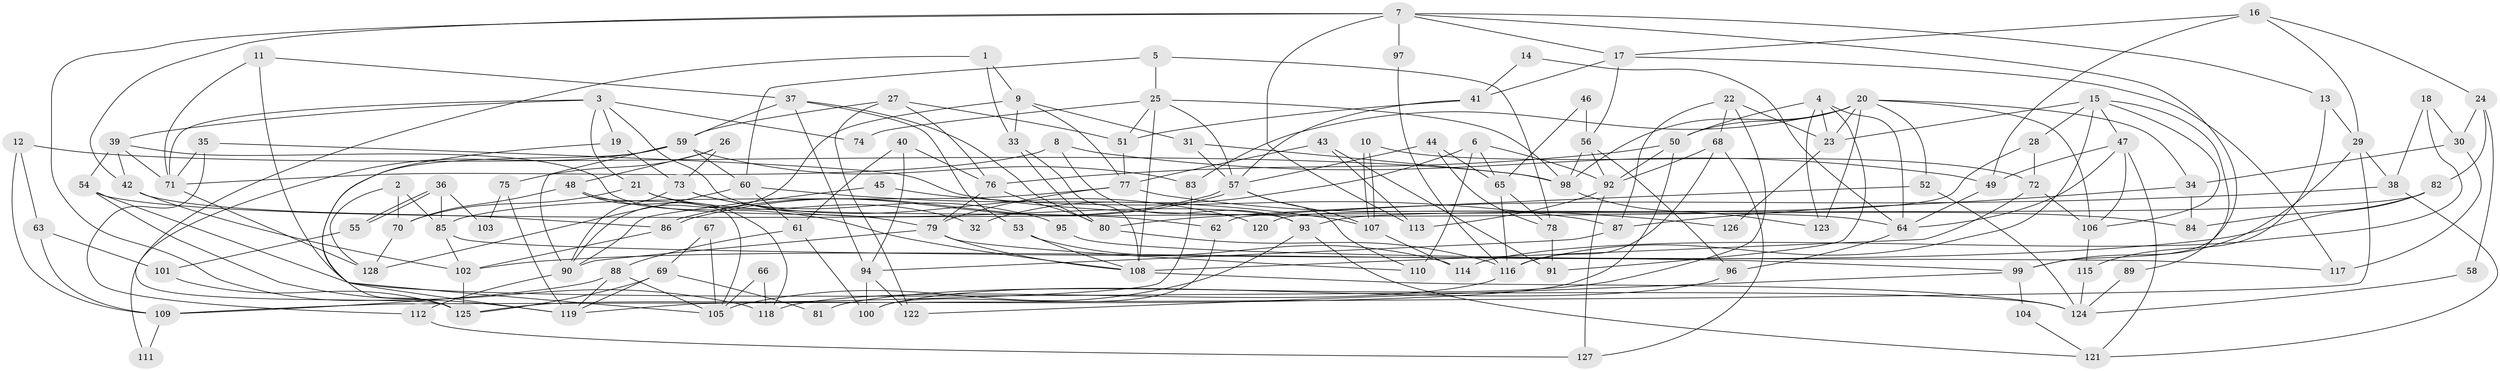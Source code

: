 // coarse degree distribution, {12: 0.038461538461538464, 6: 0.11538461538461539, 8: 0.1346153846153846, 5: 0.1346153846153846, 11: 0.019230769230769232, 10: 0.038461538461538464, 7: 0.09615384615384616, 2: 0.15384615384615385, 4: 0.11538461538461539, 14: 0.019230769230769232, 3: 0.09615384615384616, 13: 0.019230769230769232, 9: 0.019230769230769232}
// Generated by graph-tools (version 1.1) at 2025/51/03/04/25 22:51:19]
// undirected, 128 vertices, 256 edges
graph export_dot {
  node [color=gray90,style=filled];
  1;
  2;
  3;
  4;
  5;
  6;
  7;
  8;
  9;
  10;
  11;
  12;
  13;
  14;
  15;
  16;
  17;
  18;
  19;
  20;
  21;
  22;
  23;
  24;
  25;
  26;
  27;
  28;
  29;
  30;
  31;
  32;
  33;
  34;
  35;
  36;
  37;
  38;
  39;
  40;
  41;
  42;
  43;
  44;
  45;
  46;
  47;
  48;
  49;
  50;
  51;
  52;
  53;
  54;
  55;
  56;
  57;
  58;
  59;
  60;
  61;
  62;
  63;
  64;
  65;
  66;
  67;
  68;
  69;
  70;
  71;
  72;
  73;
  74;
  75;
  76;
  77;
  78;
  79;
  80;
  81;
  82;
  83;
  84;
  85;
  86;
  87;
  88;
  89;
  90;
  91;
  92;
  93;
  94;
  95;
  96;
  97;
  98;
  99;
  100;
  101;
  102;
  103;
  104;
  105;
  106;
  107;
  108;
  109;
  110;
  111;
  112;
  113;
  114;
  115;
  116;
  117;
  118;
  119;
  120;
  121;
  122;
  123;
  124;
  125;
  126;
  127;
  128;
  1 -- 9;
  1 -- 33;
  1 -- 125;
  2 -- 70;
  2 -- 85;
  2 -- 128;
  3 -- 71;
  3 -- 39;
  3 -- 19;
  3 -- 21;
  3 -- 74;
  3 -- 93;
  4 -- 50;
  4 -- 64;
  4 -- 23;
  4 -- 91;
  4 -- 123;
  5 -- 25;
  5 -- 60;
  5 -- 78;
  6 -- 65;
  6 -- 92;
  6 -- 32;
  6 -- 110;
  7 -- 119;
  7 -- 113;
  7 -- 13;
  7 -- 17;
  7 -- 42;
  7 -- 97;
  7 -- 99;
  8 -- 71;
  8 -- 93;
  8 -- 49;
  9 -- 90;
  9 -- 31;
  9 -- 33;
  9 -- 77;
  10 -- 72;
  10 -- 107;
  10 -- 107;
  11 -- 71;
  11 -- 37;
  11 -- 105;
  12 -- 109;
  12 -- 98;
  12 -- 63;
  13 -- 29;
  13 -- 115;
  14 -- 64;
  14 -- 41;
  15 -- 23;
  15 -- 106;
  15 -- 28;
  15 -- 47;
  15 -- 89;
  15 -- 116;
  16 -- 49;
  16 -- 17;
  16 -- 24;
  16 -- 29;
  17 -- 56;
  17 -- 41;
  17 -- 117;
  18 -- 38;
  18 -- 114;
  18 -- 30;
  19 -- 119;
  19 -- 73;
  20 -- 106;
  20 -- 52;
  20 -- 23;
  20 -- 34;
  20 -- 50;
  20 -- 83;
  20 -- 98;
  20 -- 123;
  21 -- 70;
  21 -- 32;
  21 -- 62;
  22 -- 23;
  22 -- 87;
  22 -- 68;
  22 -- 81;
  23 -- 126;
  24 -- 82;
  24 -- 30;
  24 -- 58;
  25 -- 98;
  25 -- 51;
  25 -- 57;
  25 -- 74;
  25 -- 108;
  26 -- 48;
  26 -- 73;
  26 -- 75;
  27 -- 51;
  27 -- 59;
  27 -- 76;
  27 -- 122;
  28 -- 72;
  28 -- 120;
  29 -- 99;
  29 -- 38;
  29 -- 109;
  30 -- 34;
  30 -- 117;
  31 -- 98;
  31 -- 57;
  33 -- 108;
  33 -- 80;
  34 -- 84;
  34 -- 87;
  35 -- 84;
  35 -- 112;
  35 -- 71;
  36 -- 85;
  36 -- 55;
  36 -- 55;
  36 -- 103;
  37 -- 59;
  37 -- 80;
  37 -- 53;
  37 -- 94;
  38 -- 80;
  38 -- 121;
  39 -- 79;
  39 -- 42;
  39 -- 54;
  39 -- 71;
  40 -- 61;
  40 -- 76;
  40 -- 94;
  41 -- 57;
  41 -- 51;
  42 -- 102;
  42 -- 86;
  43 -- 77;
  43 -- 91;
  43 -- 113;
  44 -- 57;
  44 -- 78;
  44 -- 65;
  45 -- 90;
  45 -- 87;
  46 -- 65;
  46 -- 56;
  47 -- 64;
  47 -- 49;
  47 -- 106;
  47 -- 121;
  48 -- 105;
  48 -- 108;
  48 -- 70;
  48 -- 118;
  49 -- 64;
  50 -- 76;
  50 -- 92;
  50 -- 125;
  51 -- 77;
  52 -- 124;
  52 -- 62;
  53 -- 108;
  53 -- 114;
  54 -- 118;
  54 -- 64;
  54 -- 124;
  55 -- 101;
  56 -- 92;
  56 -- 98;
  56 -- 96;
  57 -- 86;
  57 -- 86;
  57 -- 107;
  57 -- 110;
  58 -- 124;
  59 -- 125;
  59 -- 60;
  59 -- 83;
  59 -- 90;
  59 -- 111;
  60 -- 128;
  60 -- 107;
  60 -- 61;
  61 -- 100;
  61 -- 88;
  62 -- 100;
  63 -- 109;
  63 -- 101;
  64 -- 96;
  65 -- 116;
  65 -- 78;
  66 -- 105;
  66 -- 118;
  67 -- 105;
  67 -- 69;
  68 -- 116;
  68 -- 92;
  68 -- 127;
  69 -- 119;
  69 -- 125;
  69 -- 81;
  70 -- 128;
  71 -- 128;
  72 -- 108;
  72 -- 106;
  73 -- 90;
  73 -- 95;
  73 -- 120;
  75 -- 119;
  75 -- 103;
  76 -- 79;
  76 -- 80;
  77 -- 85;
  77 -- 79;
  77 -- 126;
  78 -- 91;
  79 -- 110;
  79 -- 90;
  79 -- 108;
  80 -- 116;
  82 -- 102;
  82 -- 93;
  82 -- 84;
  83 -- 119;
  85 -- 102;
  85 -- 117;
  86 -- 102;
  87 -- 94;
  88 -- 105;
  88 -- 109;
  88 -- 119;
  89 -- 124;
  90 -- 112;
  92 -- 113;
  92 -- 127;
  93 -- 121;
  93 -- 105;
  94 -- 100;
  94 -- 122;
  95 -- 99;
  96 -- 100;
  97 -- 116;
  98 -- 123;
  99 -- 122;
  99 -- 104;
  101 -- 125;
  102 -- 125;
  104 -- 121;
  106 -- 115;
  107 -- 114;
  108 -- 124;
  109 -- 111;
  112 -- 127;
  115 -- 124;
  116 -- 118;
}
